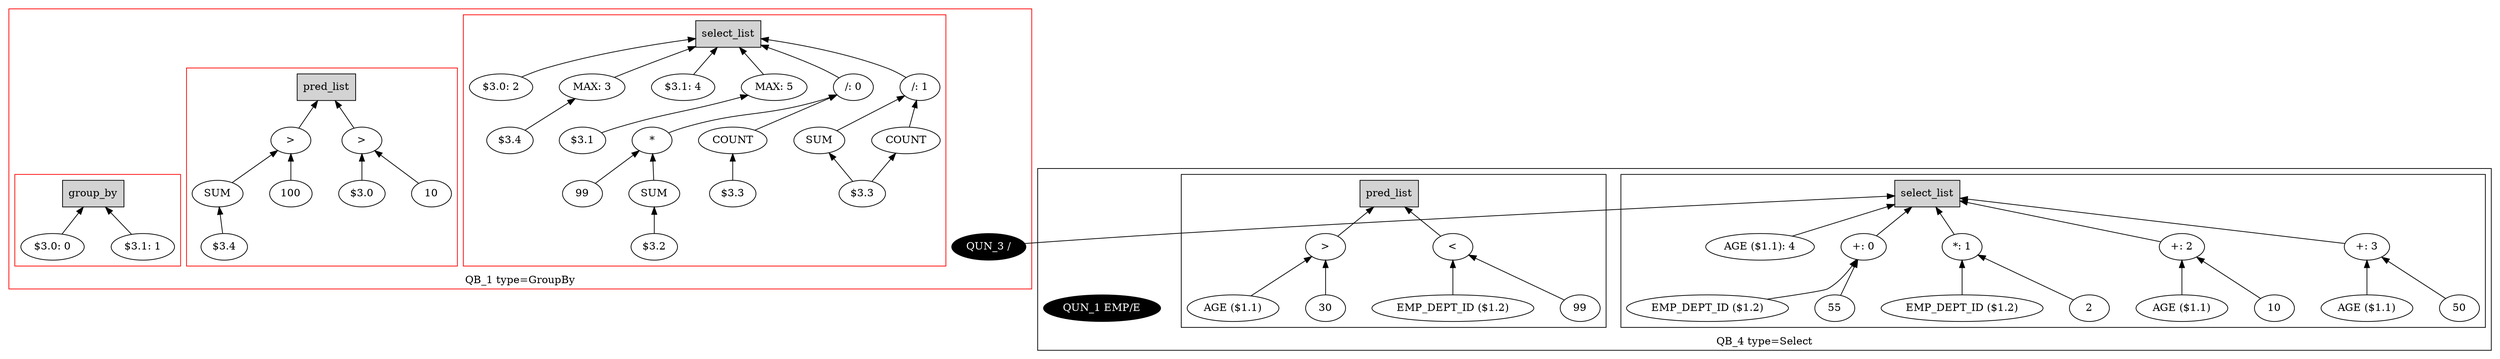 digraph example1 {
    rankdir=BT;
    nodesep=0.5;
    ordering="in";
  subgraph cluster_QB_1 {
    "QB_1_selectlist"[label="select_list",shape=box,style=filled];
    color = "red"
  subgraph cluster_select_listQB_1 {
    exprnodeExprKey11v1[label="/: 0"];
    exprnodeExprKey6v1 -> exprnodeExprKey11v1;
    exprnodeExprKey6v1[label="*"];
    exprnodeExprKey4v1 -> exprnodeExprKey6v1;
    exprnodeExprKey4v1[label="SUM"];
    exprnodeExprKey51v1 -> exprnodeExprKey4v1;
    exprnodeExprKey51v1[label="$3.2"];
    exprnodeExprKey5v1 -> exprnodeExprKey6v1;
    exprnodeExprKey5v1[label="99"];
    exprnodeExprKey10v1 -> exprnodeExprKey11v1;
    exprnodeExprKey10v1[label="COUNT"];
    exprnodeExprKey52v1 -> exprnodeExprKey10v1;
    exprnodeExprKey52v1[label="$3.3"];
    exprnodeExprKey11v1 -> "QB_1_selectlist";
    exprnodeExprKey56v1[label="/: 1"];
    exprnodeExprKey54v1 -> exprnodeExprKey56v1;
    exprnodeExprKey54v1[label="SUM"];
    exprnodeExprKey53v1 -> exprnodeExprKey54v1;
    exprnodeExprKey53v1[label="$3.3"];
    exprnodeExprKey55v1 -> exprnodeExprKey56v1;
    exprnodeExprKey55v1[label="COUNT"];
    exprnodeExprKey53v1 -> exprnodeExprKey55v1;
    exprnodeExprKey53v1[label="$3.3"];
    exprnodeExprKey56v1 -> "QB_1_selectlist";
    exprnodeExprKey57v1[label="$3.0: 2"];
    exprnodeExprKey57v1 -> "QB_1_selectlist";
    exprnodeExprKey20v1[label="MAX: 3"];
    exprnodeExprKey58v1 -> exprnodeExprKey20v1;
    exprnodeExprKey58v1[label="$3.4"];
    exprnodeExprKey20v1 -> "QB_1_selectlist";
    exprnodeExprKey59v1[label="$3.1: 4"];
    exprnodeExprKey59v1 -> "QB_1_selectlist";
    exprnodeExprKey27v1[label="MAX: 5"];
    exprnodeExprKey60v1 -> exprnodeExprKey27v1;
    exprnodeExprKey60v1[label="$3.1"];
    exprnodeExprKey27v1 -> "QB_1_selectlist";
}
    "QUN_3"[label="QUN_3 /", fillcolor=black, fontcolor=white, style=filled]
  subgraph cluster_pred_listQB_1 {
    exprnodeExprKey44v1[label=">"];
    exprnodeExprKey42v1 -> exprnodeExprKey44v1;
    exprnodeExprKey42v1[label="SUM"];
    exprnodeExprKey61v1 -> exprnodeExprKey42v1;
    exprnodeExprKey61v1[label="$3.4"];
    exprnodeExprKey43v1 -> exprnodeExprKey44v1;
    exprnodeExprKey43v1[label="100"];
    exprnodeExprKey44v1 -> QB_1_pred_list;
    exprnodeExprKey49v1[label=">"];
    exprnodeExprKey62v1 -> exprnodeExprKey49v1;
    exprnodeExprKey62v1[label="$3.0"];
    exprnodeExprKey48v1 -> exprnodeExprKey49v1;
    exprnodeExprKey48v1[label="10"];
    exprnodeExprKey49v1 -> QB_1_pred_list;
    "QB_1_pred_list"[label="pred_list",shape=box,style=filled];
}
  subgraph cluster_group_byQB_1 {
    "QB_1_group_by"[label="group_by",shape=box,style=filled];
    exprnodeExprKey63v1[label="$3.0: 0"];
    exprnodeExprKey63v1 -> "QB_1_group_by";
    exprnodeExprKey64v1[label="$3.1: 1"];
    exprnodeExprKey64v1 -> "QB_1_group_by";
}
    label = "QB_1 type=GroupBy";
}
    "QUN_3" -> "QB_4_selectlist";
  subgraph cluster_QB_4 {
    "QB_4_selectlist"[label="select_list",shape=box,style=filled];
  subgraph cluster_select_listQB_4 {
    exprnodeExprKey37v1[label="+: 0"];
    exprnodeExprKey35v1 -> exprnodeExprKey37v1;
    exprnodeExprKey35v1[label="EMP_DEPT_ID ($1.2)"];
    exprnodeExprKey36v1 -> exprnodeExprKey37v1;
    exprnodeExprKey36v1[label="55"];
    exprnodeExprKey37v1 -> "QB_4_selectlist";
    exprnodeExprKey40v1[label="*: 1"];
    exprnodeExprKey38v1 -> exprnodeExprKey40v1;
    exprnodeExprKey38v1[label="EMP_DEPT_ID ($1.2)"];
    exprnodeExprKey39v1 -> exprnodeExprKey40v1;
    exprnodeExprKey39v1[label="2"];
    exprnodeExprKey40v1 -> "QB_4_selectlist";
    exprnodeExprKey3v1[label="+: 2"];
    exprnodeExprKey1v1 -> exprnodeExprKey3v1;
    exprnodeExprKey1v1[label="AGE ($1.1)"];
    exprnodeExprKey2v1 -> exprnodeExprKey3v1;
    exprnodeExprKey2v1[label="10"];
    exprnodeExprKey3v1 -> "QB_4_selectlist";
    exprnodeExprKey9v1[label="+: 3"];
    exprnodeExprKey7v1 -> exprnodeExprKey9v1;
    exprnodeExprKey7v1[label="AGE ($1.1)"];
    exprnodeExprKey8v1 -> exprnodeExprKey9v1;
    exprnodeExprKey8v1[label="50"];
    exprnodeExprKey9v1 -> "QB_4_selectlist";
    exprnodeExprKey19v1[label="AGE ($1.1): 4"];
    exprnodeExprKey19v1 -> "QB_4_selectlist";
}
    "QUN_1"[label="QUN_1 EMP/E", fillcolor=black, fontcolor=white, style=filled]
  subgraph cluster_pred_listQB_4 {
    exprnodeExprKey30v1[label=">"];
    exprnodeExprKey28v1 -> exprnodeExprKey30v1;
    exprnodeExprKey28v1[label="AGE ($1.1)"];
    exprnodeExprKey29v1 -> exprnodeExprKey30v1;
    exprnodeExprKey29v1[label="30"];
    exprnodeExprKey30v1 -> QB_4_pred_list;
    exprnodeExprKey33v1[label="<"];
    exprnodeExprKey31v1 -> exprnodeExprKey33v1;
    exprnodeExprKey31v1[label="EMP_DEPT_ID ($1.2)"];
    exprnodeExprKey32v1 -> exprnodeExprKey33v1;
    exprnodeExprKey32v1[label="99"];
    exprnodeExprKey33v1 -> QB_4_pred_list;
    "QB_4_pred_list"[label="pred_list",shape=box,style=filled];
}
    label = "QB_4 type=Select";
}
}
